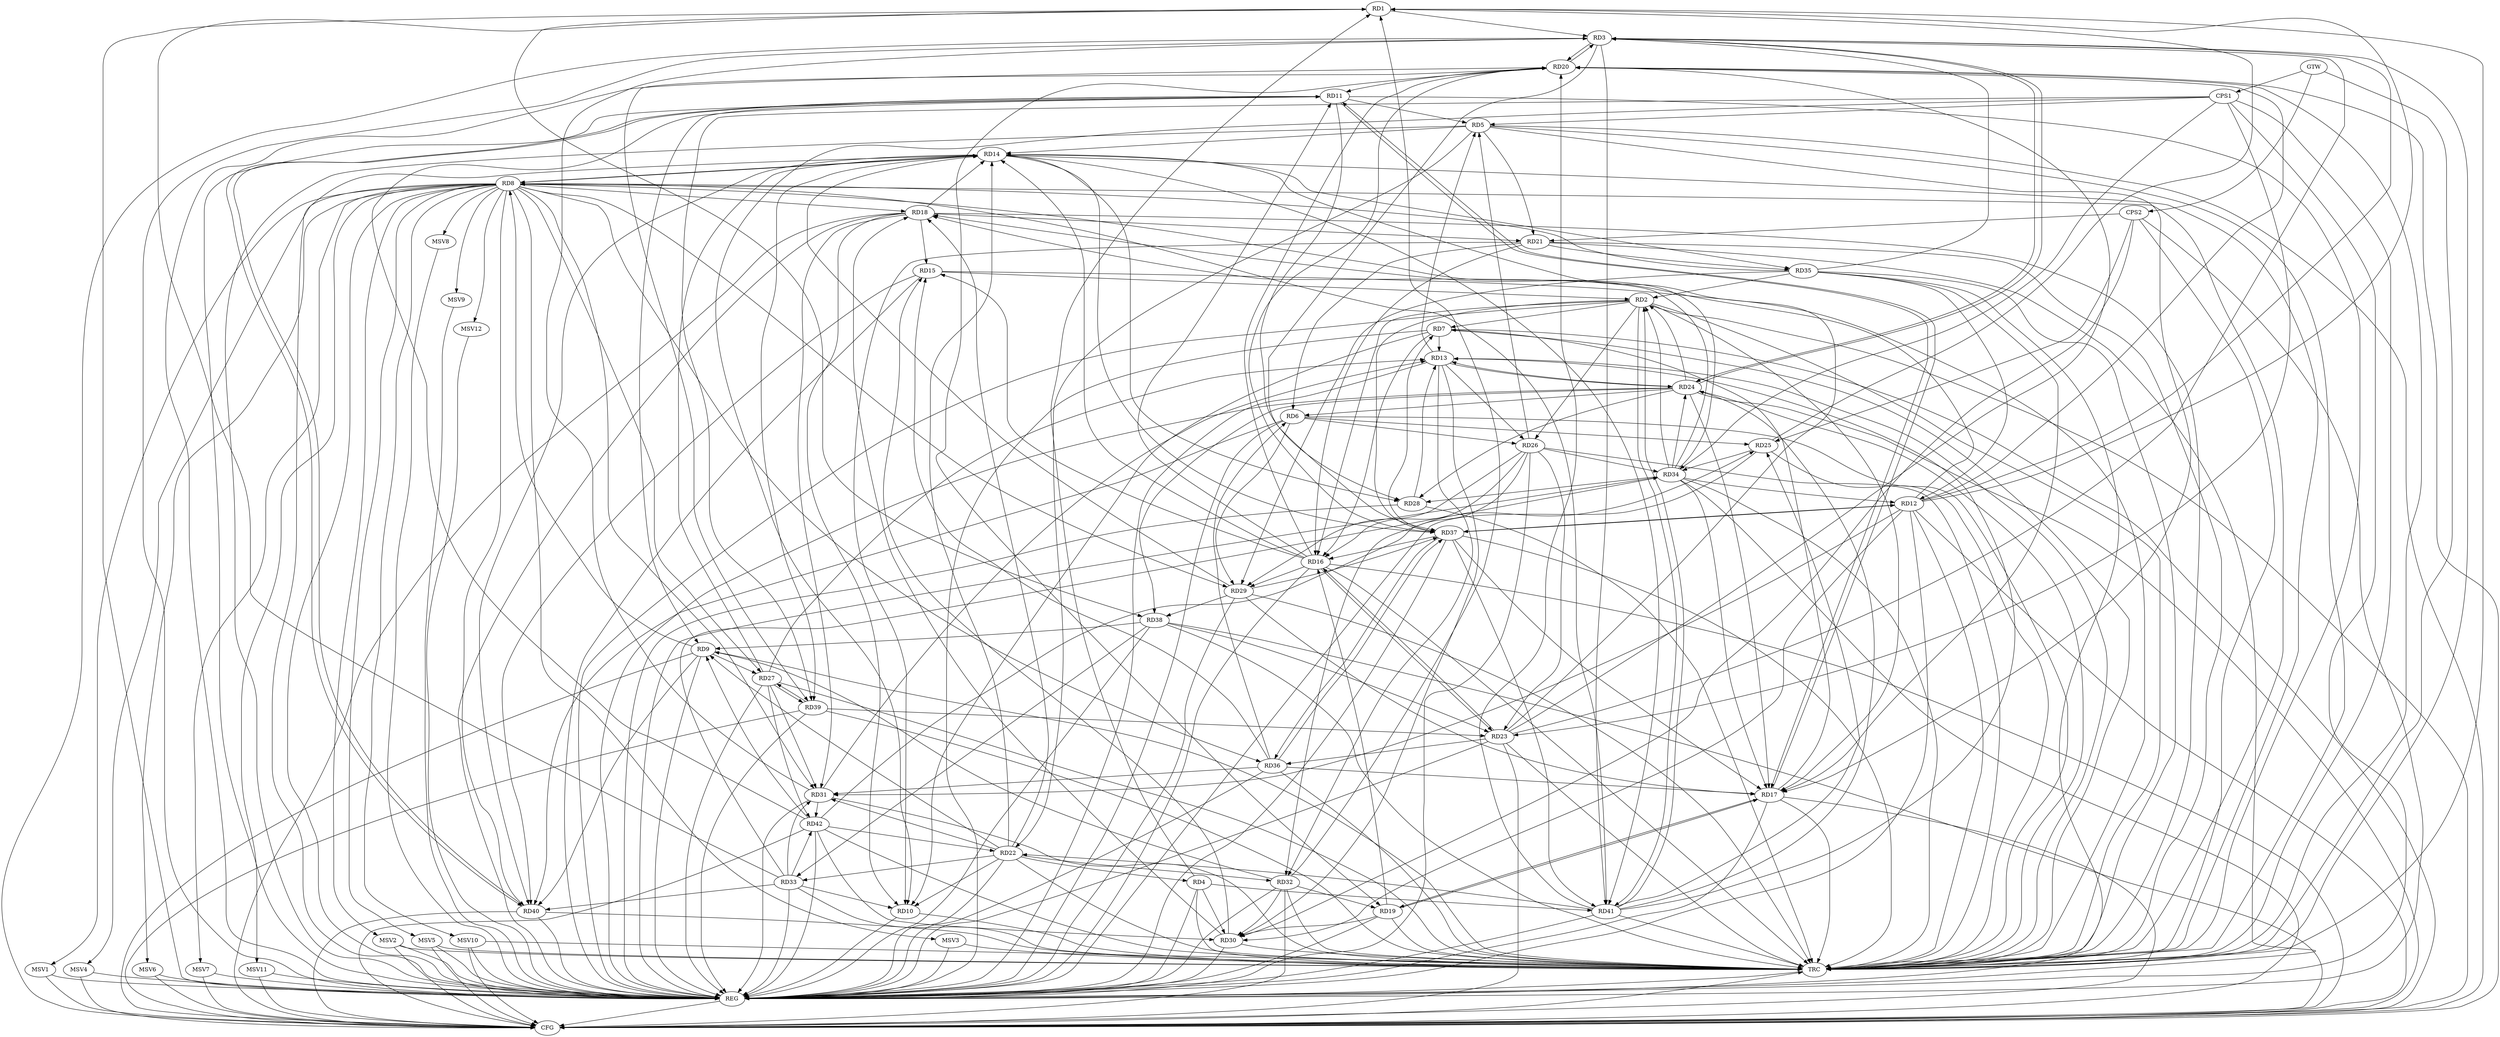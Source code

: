 strict digraph G {
  RD1 [ label="RD1" ];
  RD2 [ label="RD2" ];
  RD3 [ label="RD3" ];
  RD4 [ label="RD4" ];
  RD5 [ label="RD5" ];
  RD6 [ label="RD6" ];
  RD7 [ label="RD7" ];
  RD8 [ label="RD8" ];
  RD9 [ label="RD9" ];
  RD10 [ label="RD10" ];
  RD11 [ label="RD11" ];
  RD12 [ label="RD12" ];
  RD13 [ label="RD13" ];
  RD14 [ label="RD14" ];
  RD15 [ label="RD15" ];
  RD16 [ label="RD16" ];
  RD17 [ label="RD17" ];
  RD18 [ label="RD18" ];
  RD19 [ label="RD19" ];
  RD20 [ label="RD20" ];
  RD21 [ label="RD21" ];
  RD22 [ label="RD22" ];
  RD23 [ label="RD23" ];
  RD24 [ label="RD24" ];
  RD25 [ label="RD25" ];
  RD26 [ label="RD26" ];
  RD27 [ label="RD27" ];
  RD28 [ label="RD28" ];
  RD29 [ label="RD29" ];
  RD30 [ label="RD30" ];
  RD31 [ label="RD31" ];
  RD32 [ label="RD32" ];
  RD33 [ label="RD33" ];
  RD34 [ label="RD34" ];
  RD35 [ label="RD35" ];
  RD36 [ label="RD36" ];
  RD37 [ label="RD37" ];
  RD38 [ label="RD38" ];
  RD39 [ label="RD39" ];
  RD40 [ label="RD40" ];
  RD41 [ label="RD41" ];
  RD42 [ label="RD42" ];
  CPS1 [ label="CPS1" ];
  CPS2 [ label="CPS2" ];
  GTW [ label="GTW" ];
  REG [ label="REG" ];
  CFG [ label="CFG" ];
  TRC [ label="TRC" ];
  MSV1 [ label="MSV1" ];
  MSV2 [ label="MSV2" ];
  MSV3 [ label="MSV3" ];
  MSV4 [ label="MSV4" ];
  MSV5 [ label="MSV5" ];
  MSV6 [ label="MSV6" ];
  MSV7 [ label="MSV7" ];
  MSV8 [ label="MSV8" ];
  MSV9 [ label="MSV9" ];
  MSV10 [ label="MSV10" ];
  MSV11 [ label="MSV11" ];
  MSV12 [ label="MSV12" ];
  RD1 -> RD3;
  RD4 -> RD1;
  RD12 -> RD1;
  RD25 -> RD1;
  RD32 -> RD1;
  RD33 -> RD1;
  RD1 -> RD38;
  RD2 -> RD7;
  RD15 -> RD2;
  RD2 -> RD16;
  RD2 -> RD17;
  RD24 -> RD2;
  RD2 -> RD26;
  RD34 -> RD2;
  RD35 -> RD2;
  RD2 -> RD37;
  RD2 -> RD41;
  RD41 -> RD2;
  RD12 -> RD3;
  RD3 -> RD20;
  RD20 -> RD3;
  RD23 -> RD3;
  RD3 -> RD24;
  RD24 -> RD3;
  RD31 -> RD3;
  RD35 -> RD3;
  RD3 -> RD37;
  RD3 -> RD41;
  RD22 -> RD4;
  RD4 -> RD30;
  RD4 -> RD41;
  RD11 -> RD5;
  RD13 -> RD5;
  RD5 -> RD14;
  RD5 -> RD17;
  RD5 -> RD21;
  RD5 -> RD22;
  RD26 -> RD5;
  RD21 -> RD6;
  RD24 -> RD6;
  RD6 -> RD25;
  RD6 -> RD26;
  RD6 -> RD29;
  RD36 -> RD6;
  RD6 -> RD40;
  RD7 -> RD10;
  RD7 -> RD13;
  RD7 -> RD16;
  RD17 -> RD7;
  RD37 -> RD7;
  RD9 -> RD8;
  RD8 -> RD14;
  RD14 -> RD8;
  RD8 -> RD18;
  RD8 -> RD27;
  RD8 -> RD29;
  RD8 -> RD31;
  RD34 -> RD8;
  RD35 -> RD8;
  RD8 -> RD36;
  RD8 -> RD40;
  RD8 -> RD41;
  RD11 -> RD9;
  RD22 -> RD9;
  RD9 -> RD27;
  RD32 -> RD9;
  RD38 -> RD9;
  RD9 -> RD40;
  RD42 -> RD9;
  RD18 -> RD10;
  RD21 -> RD10;
  RD22 -> RD10;
  RD33 -> RD10;
  RD16 -> RD11;
  RD11 -> RD17;
  RD17 -> RD11;
  RD20 -> RD11;
  RD11 -> RD28;
  RD11 -> RD40;
  RD40 -> RD11;
  RD42 -> RD11;
  RD12 -> RD18;
  RD12 -> RD20;
  RD12 -> RD30;
  RD12 -> RD31;
  RD34 -> RD12;
  RD35 -> RD12;
  RD12 -> RD37;
  RD37 -> RD12;
  RD13 -> RD24;
  RD24 -> RD13;
  RD13 -> RD26;
  RD27 -> RD13;
  RD28 -> RD13;
  RD13 -> RD30;
  RD31 -> RD13;
  RD13 -> RD32;
  RD41 -> RD13;
  RD16 -> RD14;
  RD18 -> RD14;
  RD22 -> RD14;
  RD23 -> RD14;
  RD27 -> RD14;
  RD14 -> RD28;
  RD29 -> RD14;
  RD14 -> RD35;
  RD14 -> RD37;
  RD14 -> RD39;
  RD14 -> RD40;
  RD14 -> RD41;
  RD16 -> RD15;
  RD18 -> RD15;
  RD30 -> RD15;
  RD36 -> RD15;
  RD15 -> RD40;
  RD19 -> RD16;
  RD16 -> RD20;
  RD21 -> RD16;
  RD16 -> RD23;
  RD23 -> RD16;
  RD26 -> RD16;
  RD16 -> RD29;
  RD37 -> RD16;
  RD17 -> RD19;
  RD19 -> RD17;
  RD24 -> RD17;
  RD29 -> RD17;
  RD34 -> RD17;
  RD35 -> RD17;
  RD36 -> RD17;
  RD37 -> RD17;
  RD18 -> RD21;
  RD22 -> RD18;
  RD30 -> RD18;
  RD18 -> RD31;
  RD34 -> RD18;
  RD20 -> RD19;
  RD19 -> RD30;
  RD32 -> RD19;
  RD23 -> RD20;
  RD37 -> RD20;
  RD20 -> RD39;
  RD41 -> RD20;
  RD21 -> RD35;
  RD22 -> RD31;
  RD22 -> RD32;
  RD22 -> RD33;
  RD41 -> RD22;
  RD42 -> RD22;
  RD26 -> RD23;
  RD23 -> RD36;
  RD38 -> RD23;
  RD39 -> RD23;
  RD24 -> RD28;
  RD34 -> RD24;
  RD24 -> RD38;
  RD41 -> RD24;
  RD25 -> RD34;
  RD41 -> RD25;
  RD42 -> RD25;
  RD26 -> RD29;
  RD26 -> RD32;
  RD26 -> RD34;
  RD27 -> RD31;
  RD27 -> RD39;
  RD39 -> RD27;
  RD27 -> RD42;
  RD34 -> RD28;
  RD35 -> RD29;
  RD29 -> RD37;
  RD29 -> RD38;
  RD32 -> RD30;
  RD42 -> RD30;
  RD33 -> RD31;
  RD36 -> RD31;
  RD31 -> RD42;
  RD33 -> RD34;
  RD38 -> RD33;
  RD33 -> RD40;
  RD33 -> RD42;
  RD36 -> RD37;
  RD37 -> RD36;
  RD37 -> RD41;
  CPS1 -> RD10;
  CPS1 -> RD23;
  CPS1 -> RD34;
  CPS1 -> RD39;
  CPS1 -> RD5;
  CPS2 -> RD25;
  CPS2 -> RD30;
  CPS2 -> RD21;
  GTW -> CPS1;
  GTW -> CPS2;
  RD1 -> REG;
  RD2 -> REG;
  RD3 -> REG;
  RD4 -> REG;
  RD5 -> REG;
  RD6 -> REG;
  RD7 -> REG;
  RD8 -> REG;
  RD9 -> REG;
  RD10 -> REG;
  RD11 -> REG;
  RD12 -> REG;
  RD13 -> REG;
  RD14 -> REG;
  RD15 -> REG;
  RD16 -> REG;
  RD17 -> REG;
  RD18 -> REG;
  RD19 -> REG;
  RD20 -> REG;
  RD21 -> REG;
  RD22 -> REG;
  RD23 -> REG;
  RD24 -> REG;
  RD25 -> REG;
  RD26 -> REG;
  RD27 -> REG;
  RD28 -> REG;
  RD29 -> REG;
  RD30 -> REG;
  RD31 -> REG;
  RD32 -> REG;
  RD33 -> REG;
  RD34 -> REG;
  RD35 -> REG;
  RD36 -> REG;
  RD37 -> REG;
  RD38 -> REG;
  RD39 -> REG;
  RD40 -> REG;
  RD41 -> REG;
  RD42 -> REG;
  CPS1 -> REG;
  CPS2 -> REG;
  RD9 -> CFG;
  RD42 -> CFG;
  RD38 -> CFG;
  RD23 -> CFG;
  RD40 -> CFG;
  RD17 -> CFG;
  RD18 -> CFG;
  RD7 -> CFG;
  RD39 -> CFG;
  RD34 -> CFG;
  RD32 -> CFG;
  RD20 -> CFG;
  RD12 -> CFG;
  RD3 -> CFG;
  RD2 -> CFG;
  RD16 -> CFG;
  RD24 -> CFG;
  RD5 -> CFG;
  REG -> CFG;
  RD1 -> TRC;
  RD2 -> TRC;
  RD3 -> TRC;
  RD4 -> TRC;
  RD5 -> TRC;
  RD6 -> TRC;
  RD7 -> TRC;
  RD8 -> TRC;
  RD9 -> TRC;
  RD10 -> TRC;
  RD11 -> TRC;
  RD12 -> TRC;
  RD13 -> TRC;
  RD14 -> TRC;
  RD15 -> TRC;
  RD16 -> TRC;
  RD17 -> TRC;
  RD18 -> TRC;
  RD19 -> TRC;
  RD20 -> TRC;
  RD21 -> TRC;
  RD22 -> TRC;
  RD23 -> TRC;
  RD24 -> TRC;
  RD25 -> TRC;
  RD26 -> TRC;
  RD27 -> TRC;
  RD28 -> TRC;
  RD29 -> TRC;
  RD30 -> TRC;
  RD31 -> TRC;
  RD32 -> TRC;
  RD33 -> TRC;
  RD34 -> TRC;
  RD35 -> TRC;
  RD36 -> TRC;
  RD37 -> TRC;
  RD38 -> TRC;
  RD39 -> TRC;
  RD40 -> TRC;
  RD41 -> TRC;
  RD42 -> TRC;
  CPS1 -> TRC;
  CPS2 -> TRC;
  GTW -> TRC;
  CFG -> TRC;
  TRC -> REG;
  RD8 -> MSV1;
  RD8 -> MSV2;
  MSV1 -> REG;
  MSV1 -> CFG;
  MSV2 -> REG;
  MSV2 -> TRC;
  MSV2 -> CFG;
  RD8 -> MSV3;
  RD8 -> MSV4;
  RD8 -> MSV5;
  MSV3 -> REG;
  MSV3 -> TRC;
  MSV4 -> REG;
  MSV4 -> CFG;
  MSV5 -> REG;
  MSV5 -> TRC;
  MSV5 -> CFG;
  RD8 -> MSV6;
  MSV6 -> REG;
  MSV6 -> CFG;
  RD8 -> MSV7;
  RD8 -> MSV8;
  MSV7 -> REG;
  MSV7 -> CFG;
  MSV8 -> REG;
  RD8 -> MSV9;
  MSV9 -> REG;
  RD8 -> MSV10;
  RD8 -> MSV11;
  MSV10 -> REG;
  MSV10 -> TRC;
  MSV10 -> CFG;
  MSV11 -> REG;
  MSV11 -> CFG;
  RD8 -> MSV12;
  MSV12 -> REG;
}

